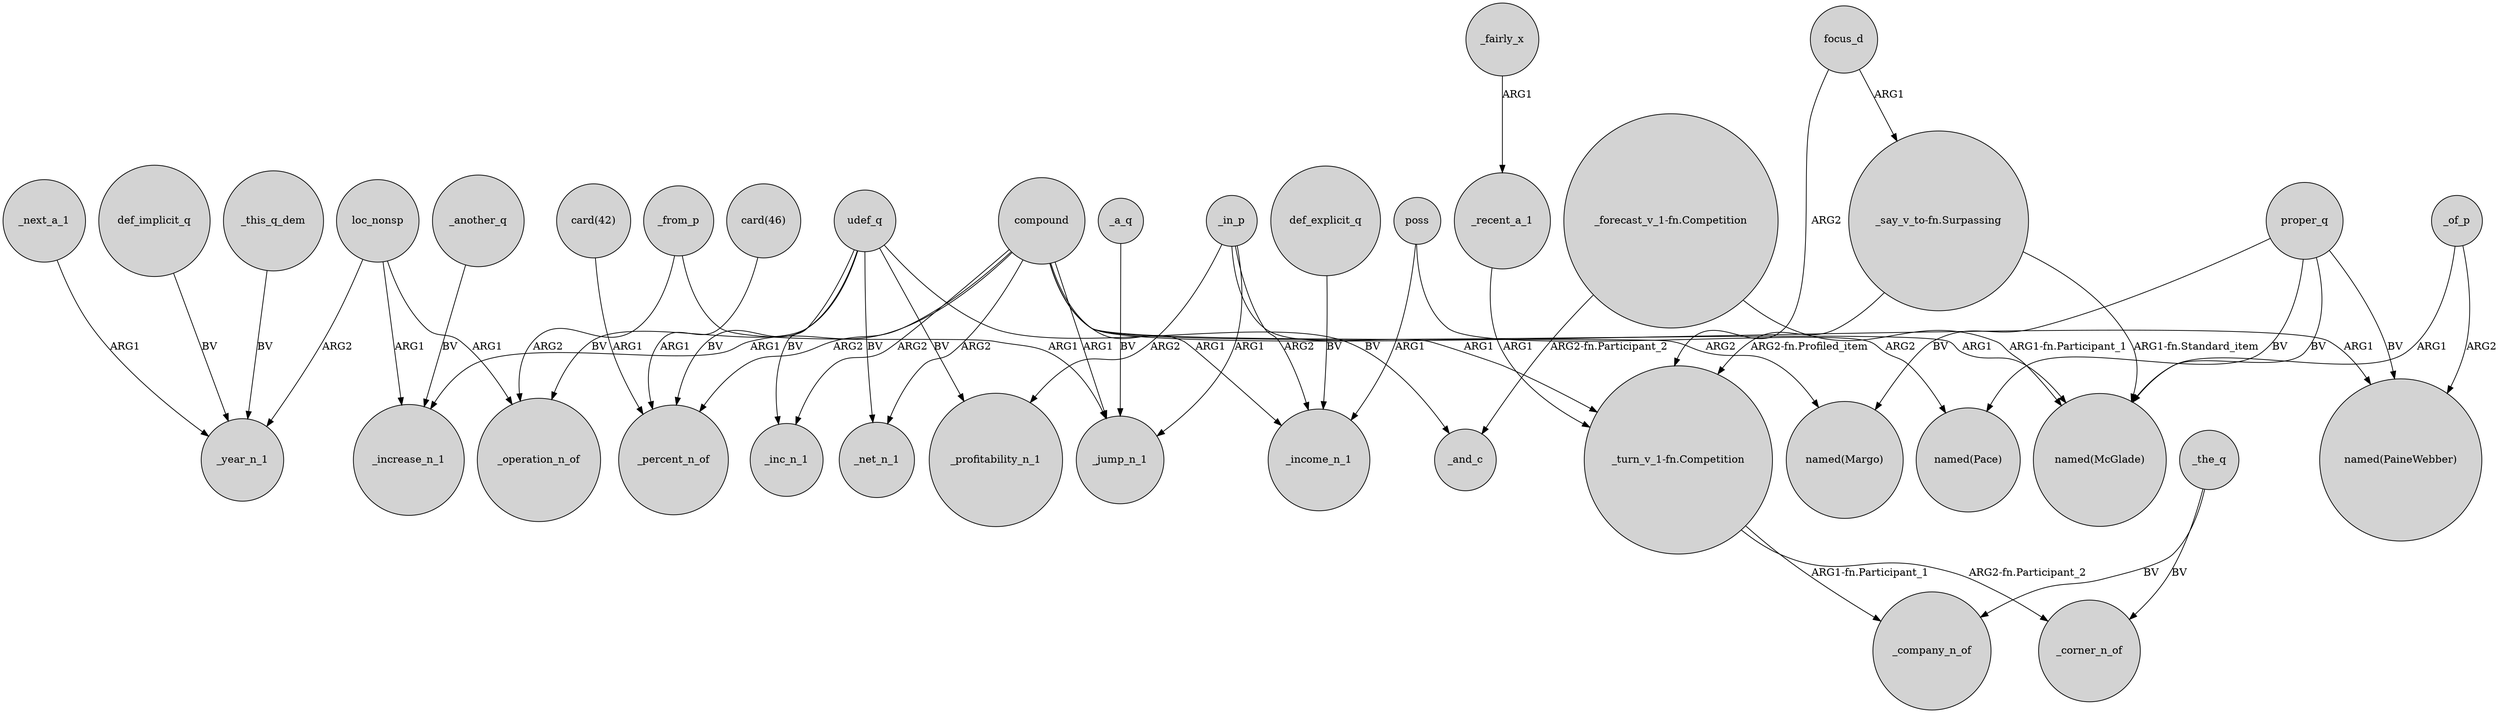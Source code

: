 digraph {
	node [shape=circle style=filled]
	"_say_v_to-fn.Surpassing" -> "named(McGlade)" [label="ARG1-fn.Standard_item"]
	_another_q -> _increase_n_1 [label=BV]
	compound -> "named(Margo)" [label=ARG2]
	compound -> _increase_n_1 [label=ARG1]
	_in_p -> "_turn_v_1-fn.Competition" [label=ARG1]
	compound -> _net_n_1 [label=ARG2]
	_a_q -> _jump_n_1 [label=BV]
	"card(42)" -> _percent_n_of [label=ARG1]
	def_implicit_q -> _year_n_1 [label=BV]
	_in_p -> _income_n_1 [label=ARG2]
	_fairly_x -> _recent_a_1 [label=ARG1]
	_in_p -> _jump_n_1 [label=ARG1]
	compound -> _jump_n_1 [label=ARG1]
	_in_p -> _profitability_n_1 [label=ARG2]
	udef_q -> _and_c [label=BV]
	proper_q -> "named(Pace)" [label=BV]
	_from_p -> _jump_n_1 [label=ARG1]
	proper_q -> "named(PaineWebber)" [label=BV]
	loc_nonsp -> _year_n_1 [label=ARG2]
	_of_p -> "named(McGlade)" [label=ARG1]
	udef_q -> _inc_n_1 [label=BV]
	loc_nonsp -> _operation_n_of [label=ARG1]
	proper_q -> "named(McGlade)" [label=BV]
	def_explicit_q -> _income_n_1 [label=BV]
	"_turn_v_1-fn.Competition" -> _company_n_of [label="ARG1-fn.Participant_1"]
	loc_nonsp -> _increase_n_1 [label=ARG1]
	compound -> _income_n_1 [label=ARG1]
	poss -> "named(Pace)" [label=ARG2]
	focus_d -> "_turn_v_1-fn.Competition" [label=ARG2]
	udef_q -> _percent_n_of [label=BV]
	compound -> _inc_n_1 [label=ARG2]
	"_turn_v_1-fn.Competition" -> _corner_n_of [label="ARG2-fn.Participant_2"]
	udef_q -> _profitability_n_1 [label=BV]
	poss -> _income_n_1 [label=ARG1]
	udef_q -> _net_n_1 [label=BV]
	compound -> _percent_n_of [label=ARG2]
	_the_q -> _corner_n_of [label=BV]
	udef_q -> _operation_n_of [label=BV]
	_recent_a_1 -> "_turn_v_1-fn.Competition" [label=ARG1]
	"_forecast_v_1-fn.Competition" -> _and_c [label="ARG2-fn.Participant_2"]
	"card(46)" -> _percent_n_of [label=ARG1]
	_this_q_dem -> _year_n_1 [label=BV]
	compound -> "named(McGlade)" [label=ARG1]
	focus_d -> "_say_v_to-fn.Surpassing" [label=ARG1]
	compound -> "named(PaineWebber)" [label=ARG1]
	_next_a_1 -> _year_n_1 [label=ARG1]
	"_say_v_to-fn.Surpassing" -> "_turn_v_1-fn.Competition" [label="ARG2-fn.Profiled_item"]
	_from_p -> _operation_n_of [label=ARG2]
	_the_q -> _company_n_of [label=BV]
	_of_p -> "named(PaineWebber)" [label=ARG2]
	"_forecast_v_1-fn.Competition" -> "named(McGlade)" [label="ARG1-fn.Participant_1"]
	proper_q -> "named(Margo)" [label=BV]
}
